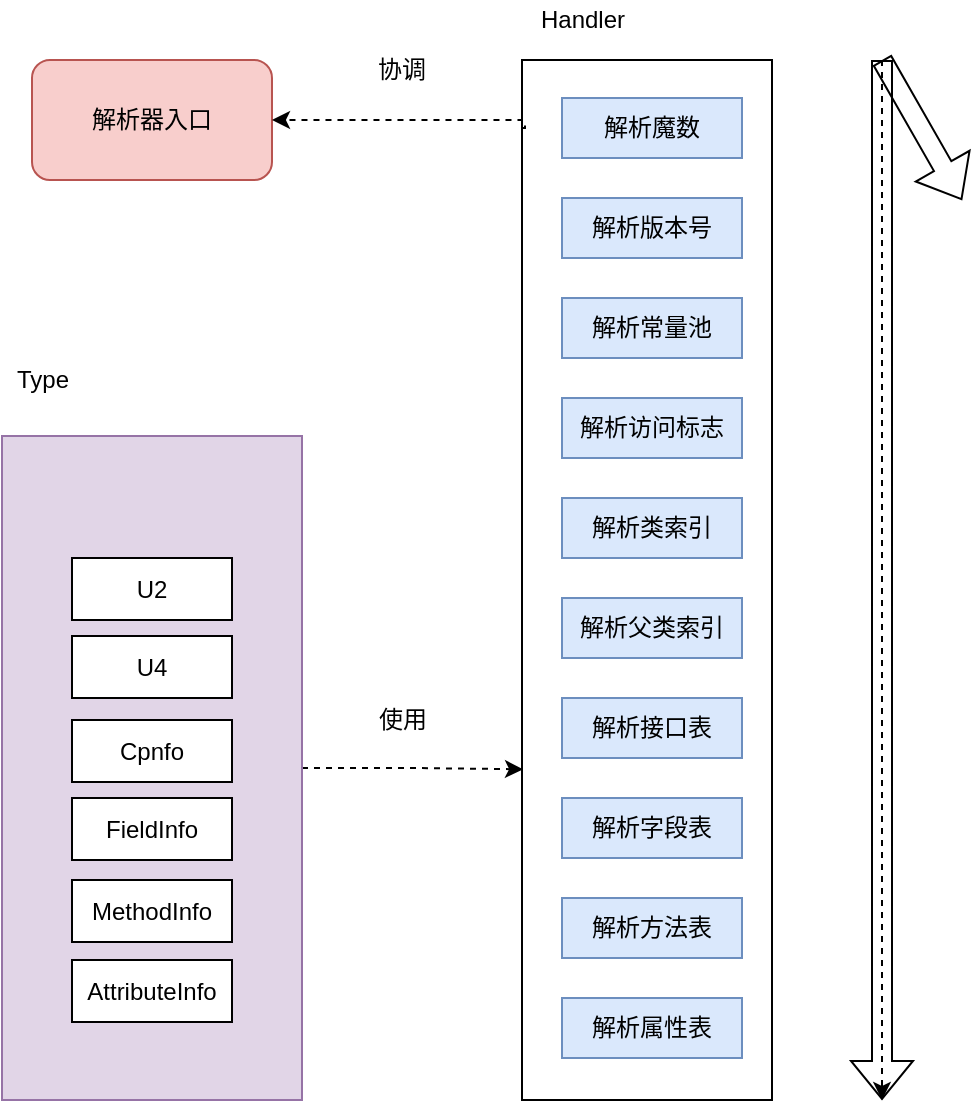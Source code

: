 <mxfile version="15.6.3" type="github">
  <diagram id="KJQ_AWa8l4w9tSERXjJN" name="Page-1">
    <mxGraphModel dx="942" dy="621" grid="1" gridSize="10" guides="1" tooltips="1" connect="1" arrows="1" fold="1" page="1" pageScale="1" pageWidth="827" pageHeight="1169" math="0" shadow="0">
      <root>
        <mxCell id="0" />
        <mxCell id="1" parent="0" />
        <mxCell id="fsH_G0In-MBlYthfAQ0J-1" value="解析器入口" style="rounded=1;whiteSpace=wrap;html=1;fillColor=#f8cecc;strokeColor=#b85450;" vertex="1" parent="1">
          <mxGeometry x="255" y="40" width="120" height="60" as="geometry" />
        </mxCell>
        <mxCell id="fsH_G0In-MBlYthfAQ0J-2" value="U1" style="rounded=0;whiteSpace=wrap;html=1;" vertex="1" parent="1">
          <mxGeometry x="275" y="244.5" width="80" height="31" as="geometry" />
        </mxCell>
        <mxCell id="fsH_G0In-MBlYthfAQ0J-3" value="解析魔数" style="rounded=0;whiteSpace=wrap;html=1;fillColor=#dae8fc;strokeColor=#6c8ebf;" vertex="1" parent="1">
          <mxGeometry x="520" y="59" width="90" height="30" as="geometry" />
        </mxCell>
        <mxCell id="fsH_G0In-MBlYthfAQ0J-4" value="解析版本号" style="rounded=0;whiteSpace=wrap;html=1;fillColor=#dae8fc;strokeColor=#6c8ebf;" vertex="1" parent="1">
          <mxGeometry x="520" y="109" width="90" height="30" as="geometry" />
        </mxCell>
        <mxCell id="fsH_G0In-MBlYthfAQ0J-7" value="解析常量池" style="rounded=0;whiteSpace=wrap;html=1;fillColor=#dae8fc;strokeColor=#6c8ebf;" vertex="1" parent="1">
          <mxGeometry x="520" y="159" width="90" height="30" as="geometry" />
        </mxCell>
        <mxCell id="fsH_G0In-MBlYthfAQ0J-9" value="解析访问标志" style="rounded=0;whiteSpace=wrap;html=1;fillColor=#dae8fc;strokeColor=#6c8ebf;" vertex="1" parent="1">
          <mxGeometry x="520" y="209" width="90" height="30" as="geometry" />
        </mxCell>
        <mxCell id="fsH_G0In-MBlYthfAQ0J-10" value="解析类索引" style="rounded=0;whiteSpace=wrap;html=1;fillColor=#dae8fc;strokeColor=#6c8ebf;" vertex="1" parent="1">
          <mxGeometry x="520" y="259" width="90" height="30" as="geometry" />
        </mxCell>
        <mxCell id="fsH_G0In-MBlYthfAQ0J-11" value="解析父类索引" style="rounded=0;whiteSpace=wrap;html=1;fillColor=#dae8fc;strokeColor=#6c8ebf;" vertex="1" parent="1">
          <mxGeometry x="520" y="309" width="90" height="30" as="geometry" />
        </mxCell>
        <mxCell id="fsH_G0In-MBlYthfAQ0J-12" value="解析接口表" style="rounded=0;whiteSpace=wrap;html=1;fillColor=#dae8fc;strokeColor=#6c8ebf;" vertex="1" parent="1">
          <mxGeometry x="520" y="359" width="90" height="30" as="geometry" />
        </mxCell>
        <mxCell id="fsH_G0In-MBlYthfAQ0J-13" value="解析字段表" style="rounded=0;whiteSpace=wrap;html=1;fillColor=#dae8fc;strokeColor=#6c8ebf;" vertex="1" parent="1">
          <mxGeometry x="520" y="409" width="90" height="30" as="geometry" />
        </mxCell>
        <mxCell id="fsH_G0In-MBlYthfAQ0J-14" value="解析方法表" style="rounded=0;whiteSpace=wrap;html=1;fillColor=#dae8fc;strokeColor=#6c8ebf;" vertex="1" parent="1">
          <mxGeometry x="520" y="459" width="90" height="30" as="geometry" />
        </mxCell>
        <mxCell id="fsH_G0In-MBlYthfAQ0J-15" value="解析属性表" style="rounded=0;whiteSpace=wrap;html=1;fillColor=#dae8fc;strokeColor=#6c8ebf;" vertex="1" parent="1">
          <mxGeometry x="520" y="509" width="90" height="30" as="geometry" />
        </mxCell>
        <mxCell id="fsH_G0In-MBlYthfAQ0J-32" style="edgeStyle=orthogonalEdgeStyle;rounded=0;orthogonalLoop=1;jettySize=auto;html=1;entryX=0.004;entryY=0.682;entryDx=0;entryDy=0;entryPerimeter=0;dashed=1;" edge="1" parent="1" source="fsH_G0In-MBlYthfAQ0J-16" target="fsH_G0In-MBlYthfAQ0J-27">
          <mxGeometry relative="1" as="geometry" />
        </mxCell>
        <mxCell id="fsH_G0In-MBlYthfAQ0J-16" value="" style="rounded=0;whiteSpace=wrap;html=1;fillColor=#e1d5e7;strokeColor=#9673a6;" vertex="1" parent="1">
          <mxGeometry x="240" y="228" width="150" height="332" as="geometry" />
        </mxCell>
        <mxCell id="fsH_G0In-MBlYthfAQ0J-19" value="U2&lt;span style=&quot;color: rgba(0 , 0 , 0 , 0) ; font-family: monospace ; font-size: 0px&quot;&gt;%3CmxGraphModel%3E%3Croot%3E%3CmxCell%20id%3D%220%22%2F%3E%3CmxCell%20id%3D%221%22%20parent%3D%220%22%2F%3E%3CmxCell%20id%3D%222%22%20value%3D%22U1%22%20style%3D%22rounded%3D0%3BwhiteSpace%3Dwrap%3Bhtml%3D1%3B%22%20vertex%3D%221%22%20parent%3D%221%22%3E%3CmxGeometry%20x%3D%22275%22%20y%3D%22244.5%22%20width%3D%2280%22%20height%3D%2231%22%20as%3D%22geometry%22%2F%3E%3C%2FmxCell%3E%3C%2Froot%3E%3C%2FmxGraphModel%3E&lt;/span&gt;&lt;span style=&quot;color: rgba(0 , 0 , 0 , 0) ; font-family: monospace ; font-size: 0px&quot;&gt;%3CmxGraphModel%3E%3Croot%3E%3CmxCell%20id%3D%220%22%2F%3E%3CmxCell%20id%3D%221%22%20parent%3D%220%22%2F%3E%3CmxCell%20id%3D%222%22%20value%3D%22U1%22%20style%3D%22rounded%3D0%3BwhiteSpace%3Dwrap%3Bhtml%3D1%3B%22%20vertex%3D%221%22%20parent%3D%221%22%3E%3CmxGeometry%20x%3D%22275%22%20y%3D%22244.5%22%20width%3D%2280%22%20height%3D%2231%22%20as%3D%22geometry%22%2F%3E%3C%2FmxCell%3E%3C%2Froot%3E%3C%2FmxGraphModel%3E&lt;/span&gt;" style="rounded=0;whiteSpace=wrap;html=1;" vertex="1" parent="1">
          <mxGeometry x="275" y="289" width="80" height="31" as="geometry" />
        </mxCell>
        <mxCell id="fsH_G0In-MBlYthfAQ0J-20" value="U4&lt;span style=&quot;color: rgba(0 , 0 , 0 , 0) ; font-family: monospace ; font-size: 0px&quot;&gt;3CmxGraphModel%3E%3Croot%3E%3CmxCell%20id%3D%220%22%2F%3E%3CmxCell%20id%3D%221%22%20parent%3D%220%22%2F%3E%3CmxCell%20id%3D%222%22%20value%3D%22U1%22%20style%3D%22rounded%3D0%3BwhiteSpace%3Dwrap%3Bhtml%3D1%3B%22%20vertex%3D%221%22%20parent%3D%221%22%3E%3CmxGeometry%20x%3D%22275%22%20y%3D%22244.5%22%20width%3D%2280%22%20height%3D%2231%22%20as%3D%22geometry%22%2F%3E%3C%2FmxCell%3E%3C%2Froot%3E%3C%2FmxGraphModel%3E&lt;/span&gt;&lt;span style=&quot;color: rgba(0 , 0 , 0 , 0) ; font-family: monospace ; font-size: 0px&quot;&gt;%3CmxGraphModel%3E%3Croot%3E%3CmxCell%20id%3D%220%22%2F%3E%3CmxCell%20id%3D%221%22%20parent%3D%220%22%2F%3E%3CmxCell%20id%3D%222%22%20value%3D%22U1%22%20style%3D%22rounded%3D0%3BwhiteSpace%3Dwrap%3Bhtml%3D1%3B%22%20vertex%3D%221%22%20parent%3D%221%22%3E%3CmxGeometry%20x%3D%22275%22%20y%3D%22244.5%22%20width%3D%2280%22%20height%3D%2231%22%20as%3D%22geometry%22%2F%3E%3C%2FmxCell%3E%3C%2Froot%3E%3C%2FmxGraphModel%34&lt;/span&gt;" style="rounded=0;whiteSpace=wrap;html=1;" vertex="1" parent="1">
          <mxGeometry x="275" y="328" width="80" height="31" as="geometry" />
        </mxCell>
        <mxCell id="fsH_G0In-MBlYthfAQ0J-21" value="Cpnfo" style="rounded=0;whiteSpace=wrap;html=1;" vertex="1" parent="1">
          <mxGeometry x="275" y="370" width="80" height="31" as="geometry" />
        </mxCell>
        <mxCell id="fsH_G0In-MBlYthfAQ0J-22" value="FieldInfo" style="rounded=0;whiteSpace=wrap;html=1;" vertex="1" parent="1">
          <mxGeometry x="275" y="409" width="80" height="31" as="geometry" />
        </mxCell>
        <mxCell id="fsH_G0In-MBlYthfAQ0J-23" value="MethodInfo" style="rounded=0;whiteSpace=wrap;html=1;" vertex="1" parent="1">
          <mxGeometry x="275" y="450" width="80" height="31" as="geometry" />
        </mxCell>
        <mxCell id="fsH_G0In-MBlYthfAQ0J-25" value="AttributeInfo" style="rounded=0;whiteSpace=wrap;html=1;" vertex="1" parent="1">
          <mxGeometry x="275" y="490" width="80" height="31" as="geometry" />
        </mxCell>
        <mxCell id="fsH_G0In-MBlYthfAQ0J-26" value="Type" style="text;html=1;align=center;verticalAlign=middle;resizable=0;points=[];autosize=1;strokeColor=none;fillColor=none;" vertex="1" parent="1">
          <mxGeometry x="240" y="190" width="40" height="20" as="geometry" />
        </mxCell>
        <mxCell id="fsH_G0In-MBlYthfAQ0J-33" style="edgeStyle=orthogonalEdgeStyle;rounded=0;orthogonalLoop=1;jettySize=auto;html=1;exitX=0.012;exitY=0.063;exitDx=0;exitDy=0;dashed=1;entryX=1;entryY=0.5;entryDx=0;entryDy=0;exitPerimeter=0;" edge="1" parent="1" source="fsH_G0In-MBlYthfAQ0J-27" target="fsH_G0In-MBlYthfAQ0J-1">
          <mxGeometry relative="1" as="geometry">
            <mxPoint x="400" y="230" as="targetPoint" />
            <Array as="points">
              <mxPoint x="502" y="74" />
              <mxPoint x="500" y="74" />
              <mxPoint x="500" y="70" />
            </Array>
          </mxGeometry>
        </mxCell>
        <mxCell id="fsH_G0In-MBlYthfAQ0J-27" value="" style="rounded=0;whiteSpace=wrap;html=1;fillColor=none;" vertex="1" parent="1">
          <mxGeometry x="500" y="40" width="125" height="520" as="geometry" />
        </mxCell>
        <mxCell id="fsH_G0In-MBlYthfAQ0J-28" value="Handler" style="text;html=1;align=center;verticalAlign=middle;resizable=0;points=[];autosize=1;strokeColor=none;fillColor=none;" vertex="1" parent="1">
          <mxGeometry x="500" y="10" width="60" height="20" as="geometry" />
        </mxCell>
        <mxCell id="fsH_G0In-MBlYthfAQ0J-29" value="" style="shape=flexArrow;endArrow=classic;html=1;rounded=0;" edge="1" parent="1">
          <mxGeometry width="50" height="50" relative="1" as="geometry">
            <mxPoint x="680" y="40" as="sourcePoint" />
            <mxPoint x="680" y="560" as="targetPoint" />
          </mxGeometry>
        </mxCell>
        <mxCell id="fsH_G0In-MBlYthfAQ0J-30" value="" style="shape=flexArrow;endArrow=classic;html=1;rounded=0;" edge="1" parent="1">
          <mxGeometry width="50" height="50" relative="1" as="geometry">
            <mxPoint x="680" y="40" as="sourcePoint" />
            <mxPoint x="720" y="110" as="targetPoint" />
          </mxGeometry>
        </mxCell>
        <mxCell id="fsH_G0In-MBlYthfAQ0J-31" value="" style="endArrow=classic;html=1;rounded=0;dashed=1;" edge="1" parent="1">
          <mxGeometry width="50" height="50" relative="1" as="geometry">
            <mxPoint x="680" y="40" as="sourcePoint" />
            <mxPoint x="680" y="560" as="targetPoint" />
          </mxGeometry>
        </mxCell>
        <mxCell id="fsH_G0In-MBlYthfAQ0J-34" value="协调" style="text;html=1;strokeColor=none;fillColor=none;align=center;verticalAlign=middle;whiteSpace=wrap;rounded=0;" vertex="1" parent="1">
          <mxGeometry x="410" y="30" width="60" height="30" as="geometry" />
        </mxCell>
        <mxCell id="fsH_G0In-MBlYthfAQ0J-35" value="使用" style="text;html=1;align=center;verticalAlign=middle;resizable=0;points=[];autosize=1;strokeColor=none;fillColor=none;" vertex="1" parent="1">
          <mxGeometry x="420" y="360" width="40" height="20" as="geometry" />
        </mxCell>
      </root>
    </mxGraphModel>
  </diagram>
</mxfile>
